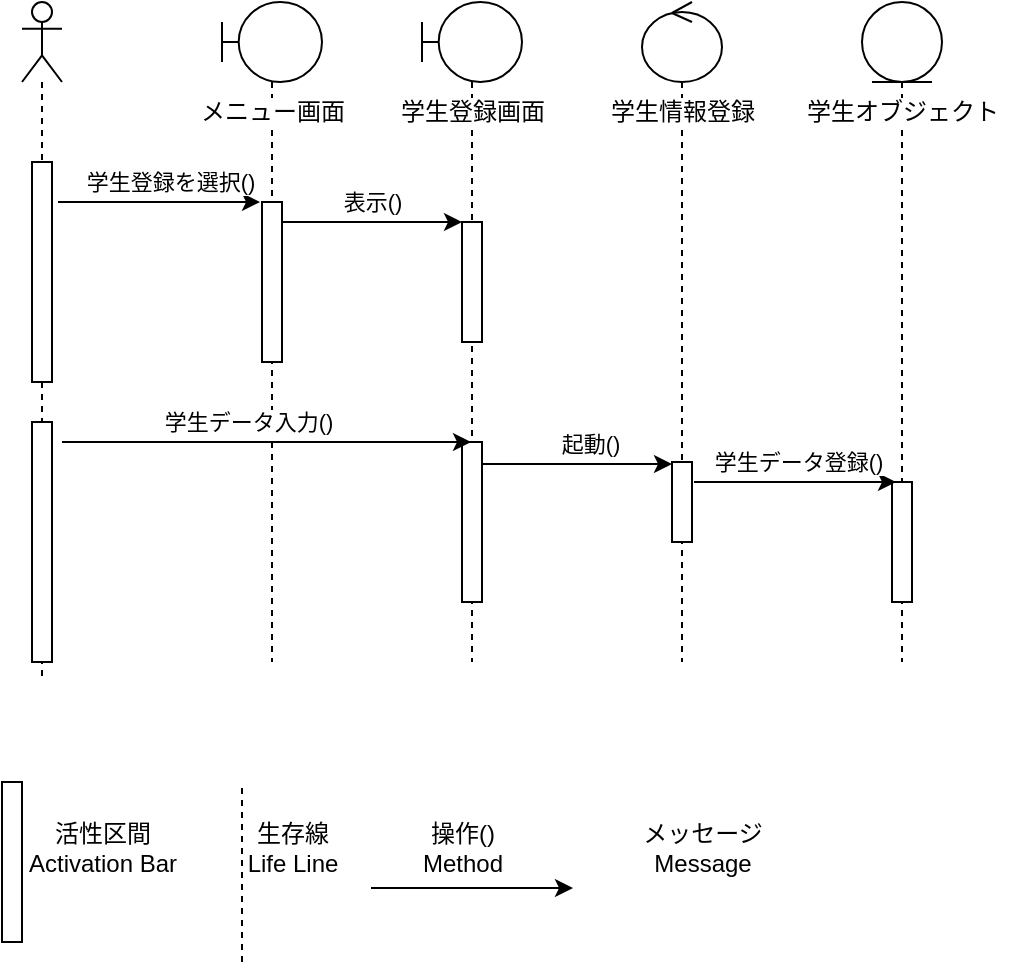 <mxfile version="28.2.1">
  <diagram id="rMnzzqtd4RvcZYJ7AM6o" name="ページ1">
    <mxGraphModel dx="655" dy="376" grid="1" gridSize="10" guides="1" tooltips="1" connect="1" arrows="1" fold="1" page="1" pageScale="1" pageWidth="827" pageHeight="1169" math="0" shadow="0">
      <root>
        <mxCell id="0" />
        <mxCell id="1" parent="0" />
        <mxCell id="MLb29W4eotIlCSqBktrK-17" value="" style="shape=umlLifeline;perimeter=lifelinePerimeter;whiteSpace=wrap;html=1;container=1;dropTarget=0;collapsible=0;recursiveResize=0;outlineConnect=0;portConstraint=eastwest;newEdgeStyle={&quot;curved&quot;:0,&quot;rounded&quot;:0};participant=umlBoundary;align=center;" vertex="1" parent="1">
          <mxGeometry x="160" y="70" width="50" height="330" as="geometry" />
        </mxCell>
        <mxCell id="MLb29W4eotIlCSqBktrK-34" value="" style="html=1;points=[[0,0,0,0,5],[0,1,0,0,-5],[1,0,0,0,5],[1,1,0,0,-5]];perimeter=orthogonalPerimeter;outlineConnect=0;targetShapes=umlLifeline;portConstraint=eastwest;newEdgeStyle={&quot;curved&quot;:0,&quot;rounded&quot;:0};" vertex="1" parent="MLb29W4eotIlCSqBktrK-17">
          <mxGeometry x="20" y="100" width="10" height="80" as="geometry" />
        </mxCell>
        <mxCell id="MLb29W4eotIlCSqBktrK-20" value="" style="html=1;points=[[0,0,0,0,5],[0,1,0,0,-5],[1,0,0,0,5],[1,1,0,0,-5]];perimeter=orthogonalPerimeter;outlineConnect=0;targetShapes=umlLifeline;portConstraint=eastwest;newEdgeStyle={&quot;curved&quot;:0,&quot;rounded&quot;:0};" vertex="1" parent="1">
          <mxGeometry x="50" y="460" width="10" height="80" as="geometry" />
        </mxCell>
        <mxCell id="MLb29W4eotIlCSqBktrK-21" value="活性区間&lt;div&gt;Activation Bar&lt;/div&gt;" style="text;html=1;align=center;verticalAlign=middle;resizable=0;points=[];autosize=1;strokeColor=none;fillColor=none;" vertex="1" parent="1">
          <mxGeometry x="50" y="473" width="100" height="40" as="geometry" />
        </mxCell>
        <mxCell id="MLb29W4eotIlCSqBktrK-22" value="" style="shape=umlLifeline;perimeter=lifelinePerimeter;whiteSpace=wrap;html=1;container=1;dropTarget=0;collapsible=0;recursiveResize=0;outlineConnect=0;portConstraint=eastwest;newEdgeStyle={&quot;curved&quot;:0,&quot;rounded&quot;:0};participant=umlActor;" vertex="1" parent="1">
          <mxGeometry x="60" y="70" width="20" height="340" as="geometry" />
        </mxCell>
        <mxCell id="MLb29W4eotIlCSqBktrK-33" value="" style="html=1;points=[[0,0,0,0,5],[0,1,0,0,-5],[1,0,0,0,5],[1,1,0,0,-5]];perimeter=orthogonalPerimeter;outlineConnect=0;targetShapes=umlLifeline;portConstraint=eastwest;newEdgeStyle={&quot;curved&quot;:0,&quot;rounded&quot;:0};" vertex="1" parent="MLb29W4eotIlCSqBktrK-22">
          <mxGeometry x="5" y="80" width="10" height="110" as="geometry" />
        </mxCell>
        <mxCell id="MLb29W4eotIlCSqBktrK-44" value="" style="html=1;points=[[0,0,0,0,5],[0,1,0,0,-5],[1,0,0,0,5],[1,1,0,0,-5]];perimeter=orthogonalPerimeter;outlineConnect=0;targetShapes=umlLifeline;portConstraint=eastwest;newEdgeStyle={&quot;curved&quot;:0,&quot;rounded&quot;:0};" vertex="1" parent="MLb29W4eotIlCSqBktrK-22">
          <mxGeometry x="5" y="210" width="10" height="120" as="geometry" />
        </mxCell>
        <mxCell id="MLb29W4eotIlCSqBktrK-24" value="" style="endArrow=none;dashed=1;html=1;rounded=0;" edge="1" parent="1">
          <mxGeometry width="50" height="50" relative="1" as="geometry">
            <mxPoint x="170" y="550" as="sourcePoint" />
            <mxPoint x="170" y="460" as="targetPoint" />
          </mxGeometry>
        </mxCell>
        <mxCell id="MLb29W4eotIlCSqBktrK-25" value="生存線&lt;div&gt;Life Line&lt;/div&gt;" style="text;html=1;align=center;verticalAlign=middle;resizable=0;points=[];autosize=1;strokeColor=none;fillColor=none;" vertex="1" parent="1">
          <mxGeometry x="160" y="473" width="70" height="40" as="geometry" />
        </mxCell>
        <mxCell id="MLb29W4eotIlCSqBktrK-26" value="" style="shape=umlLifeline;perimeter=lifelinePerimeter;whiteSpace=wrap;html=1;container=1;dropTarget=0;collapsible=0;recursiveResize=0;outlineConnect=0;portConstraint=eastwest;newEdgeStyle={&quot;curved&quot;:0,&quot;rounded&quot;:0};participant=umlBoundary;align=center;" vertex="1" parent="1">
          <mxGeometry x="260" y="70" width="50" height="330" as="geometry" />
        </mxCell>
        <mxCell id="MLb29W4eotIlCSqBktrK-45" value="" style="html=1;points=[[0,0,0,0,5],[0,1,0,0,-5],[1,0,0,0,5],[1,1,0,0,-5]];perimeter=orthogonalPerimeter;outlineConnect=0;targetShapes=umlLifeline;portConstraint=eastwest;newEdgeStyle={&quot;curved&quot;:0,&quot;rounded&quot;:0};" vertex="1" parent="MLb29W4eotIlCSqBktrK-26">
          <mxGeometry x="20" y="220" width="10" height="80" as="geometry" />
        </mxCell>
        <mxCell id="MLb29W4eotIlCSqBktrK-27" value="" style="shape=umlLifeline;perimeter=lifelinePerimeter;whiteSpace=wrap;html=1;container=1;dropTarget=0;collapsible=0;recursiveResize=0;outlineConnect=0;portConstraint=eastwest;newEdgeStyle={&quot;curved&quot;:0,&quot;rounded&quot;:0};participant=umlControl;" vertex="1" parent="1">
          <mxGeometry x="370" y="70" width="40" height="330" as="geometry" />
        </mxCell>
        <mxCell id="MLb29W4eotIlCSqBktrK-46" value="" style="html=1;points=[[0,0,0,0,5],[0,1,0,0,-5],[1,0,0,0,5],[1,1,0,0,-5]];perimeter=orthogonalPerimeter;outlineConnect=0;targetShapes=umlLifeline;portConstraint=eastwest;newEdgeStyle={&quot;curved&quot;:0,&quot;rounded&quot;:0};" vertex="1" parent="MLb29W4eotIlCSqBktrK-27">
          <mxGeometry x="15" y="230" width="10" height="40" as="geometry" />
        </mxCell>
        <mxCell id="MLb29W4eotIlCSqBktrK-28" value="" style="shape=umlLifeline;perimeter=lifelinePerimeter;whiteSpace=wrap;html=1;container=1;dropTarget=0;collapsible=0;recursiveResize=0;outlineConnect=0;portConstraint=eastwest;newEdgeStyle={&quot;curved&quot;:0,&quot;rounded&quot;:0};participant=umlEntity;" vertex="1" parent="1">
          <mxGeometry x="480" y="70" width="40" height="330" as="geometry" />
        </mxCell>
        <mxCell id="MLb29W4eotIlCSqBktrK-47" value="" style="html=1;points=[[0,0,0,0,5],[0,1,0,0,-5],[1,0,0,0,5],[1,1,0,0,-5]];perimeter=orthogonalPerimeter;outlineConnect=0;targetShapes=umlLifeline;portConstraint=eastwest;newEdgeStyle={&quot;curved&quot;:0,&quot;rounded&quot;:0};" vertex="1" parent="MLb29W4eotIlCSqBktrK-28">
          <mxGeometry x="15" y="240" width="10" height="60" as="geometry" />
        </mxCell>
        <mxCell id="MLb29W4eotIlCSqBktrK-29" value="メニュー画面" style="text;html=1;align=center;verticalAlign=middle;resizable=0;points=[];autosize=1;labelBackgroundColor=default;" vertex="1" parent="1">
          <mxGeometry x="135" y="110" width="100" height="30" as="geometry" />
        </mxCell>
        <mxCell id="MLb29W4eotIlCSqBktrK-30" value="学生情報登録" style="text;html=1;align=center;verticalAlign=middle;resizable=0;points=[];autosize=1;labelBackgroundColor=default;" vertex="1" parent="1">
          <mxGeometry x="340" y="110" width="100" height="30" as="geometry" />
        </mxCell>
        <mxCell id="MLb29W4eotIlCSqBktrK-31" value="学生オブジェクト" style="text;html=1;align=center;verticalAlign=middle;resizable=0;points=[];autosize=1;labelBackgroundColor=default;" vertex="1" parent="1">
          <mxGeometry x="440" y="110" width="120" height="30" as="geometry" />
        </mxCell>
        <mxCell id="MLb29W4eotIlCSqBktrK-32" value="学生登録画面" style="text;html=1;align=center;verticalAlign=middle;resizable=0;points=[];autosize=1;labelBackgroundColor=default;" vertex="1" parent="1">
          <mxGeometry x="235" y="110" width="100" height="30" as="geometry" />
        </mxCell>
        <mxCell id="MLb29W4eotIlCSqBktrK-35" value="" style="endArrow=classic;html=1;rounded=0;" edge="1" parent="1">
          <mxGeometry width="50" height="50" relative="1" as="geometry">
            <mxPoint x="78" y="170" as="sourcePoint" />
            <mxPoint x="179" y="170" as="targetPoint" />
          </mxGeometry>
        </mxCell>
        <mxCell id="MLb29W4eotIlCSqBktrK-36" value="学生登録を選択()" style="edgeLabel;html=1;align=center;verticalAlign=middle;resizable=0;points=[];" vertex="1" connectable="0" parent="MLb29W4eotIlCSqBktrK-35">
          <mxGeometry x="-0.293" y="-1" relative="1" as="geometry">
            <mxPoint x="20" y="-11" as="offset" />
          </mxGeometry>
        </mxCell>
        <mxCell id="MLb29W4eotIlCSqBktrK-37" value="操作()&lt;div&gt;Method&lt;/div&gt;" style="text;html=1;align=center;verticalAlign=middle;resizable=0;points=[];autosize=1;strokeColor=none;fillColor=none;" vertex="1" parent="1">
          <mxGeometry x="250" y="473" width="60" height="40" as="geometry" />
        </mxCell>
        <mxCell id="MLb29W4eotIlCSqBktrK-38" value="" style="endArrow=classic;html=1;rounded=0;" edge="1" parent="1">
          <mxGeometry width="50" height="50" relative="1" as="geometry">
            <mxPoint x="234.5" y="513" as="sourcePoint" />
            <mxPoint x="335.5" y="513" as="targetPoint" />
          </mxGeometry>
        </mxCell>
        <mxCell id="MLb29W4eotIlCSqBktrK-40" value="&lt;div&gt;メッセージ&lt;/div&gt;Message" style="text;html=1;align=center;verticalAlign=middle;resizable=0;points=[];autosize=1;strokeColor=none;fillColor=none;" vertex="1" parent="1">
          <mxGeometry x="360" y="473" width="80" height="40" as="geometry" />
        </mxCell>
        <mxCell id="MLb29W4eotIlCSqBktrK-41" value="" style="html=1;points=[[0,0,0,0,5],[0,1,0,0,-5],[1,0,0,0,5],[1,1,0,0,-5]];perimeter=orthogonalPerimeter;outlineConnect=0;targetShapes=umlLifeline;portConstraint=eastwest;newEdgeStyle={&quot;curved&quot;:0,&quot;rounded&quot;:0};" vertex="1" parent="1">
          <mxGeometry x="280" y="180" width="10" height="60" as="geometry" />
        </mxCell>
        <mxCell id="MLb29W4eotIlCSqBktrK-42" value="" style="endArrow=classic;html=1;rounded=0;" edge="1" parent="1">
          <mxGeometry width="50" height="50" relative="1" as="geometry">
            <mxPoint x="190" y="180" as="sourcePoint" />
            <mxPoint x="280" y="180" as="targetPoint" />
          </mxGeometry>
        </mxCell>
        <mxCell id="MLb29W4eotIlCSqBktrK-43" value="表示()" style="edgeLabel;html=1;align=center;verticalAlign=middle;resizable=0;points=[];" vertex="1" connectable="0" parent="MLb29W4eotIlCSqBktrK-42">
          <mxGeometry x="-0.293" y="-1" relative="1" as="geometry">
            <mxPoint x="13" y="-11" as="offset" />
          </mxGeometry>
        </mxCell>
        <mxCell id="MLb29W4eotIlCSqBktrK-48" value="" style="endArrow=classic;html=1;rounded=0;" edge="1" parent="1" target="MLb29W4eotIlCSqBktrK-26">
          <mxGeometry width="50" height="50" relative="1" as="geometry">
            <mxPoint x="80" y="290" as="sourcePoint" />
            <mxPoint x="171" y="290" as="targetPoint" />
          </mxGeometry>
        </mxCell>
        <mxCell id="MLb29W4eotIlCSqBktrK-49" value="学生データ入力()" style="edgeLabel;html=1;align=center;verticalAlign=middle;resizable=0;points=[];" vertex="1" connectable="0" parent="MLb29W4eotIlCSqBktrK-48">
          <mxGeometry x="-0.293" y="-1" relative="1" as="geometry">
            <mxPoint x="20" y="-11" as="offset" />
          </mxGeometry>
        </mxCell>
        <mxCell id="MLb29W4eotIlCSqBktrK-50" value="" style="endArrow=classic;html=1;rounded=0;" edge="1" parent="1">
          <mxGeometry width="50" height="50" relative="1" as="geometry">
            <mxPoint x="290" y="301" as="sourcePoint" />
            <mxPoint x="385" y="301" as="targetPoint" />
          </mxGeometry>
        </mxCell>
        <mxCell id="MLb29W4eotIlCSqBktrK-51" value="起動()" style="edgeLabel;html=1;align=center;verticalAlign=middle;resizable=0;points=[];" vertex="1" connectable="0" parent="MLb29W4eotIlCSqBktrK-50">
          <mxGeometry x="-0.293" y="-1" relative="1" as="geometry">
            <mxPoint x="20" y="-11" as="offset" />
          </mxGeometry>
        </mxCell>
        <mxCell id="MLb29W4eotIlCSqBktrK-52" value="" style="endArrow=classic;html=1;rounded=0;" edge="1" parent="1">
          <mxGeometry width="50" height="50" relative="1" as="geometry">
            <mxPoint x="396" y="310" as="sourcePoint" />
            <mxPoint x="497" y="310" as="targetPoint" />
          </mxGeometry>
        </mxCell>
        <mxCell id="MLb29W4eotIlCSqBktrK-53" value="学生データ登録()" style="edgeLabel;html=1;align=center;verticalAlign=middle;resizable=0;points=[];" vertex="1" connectable="0" parent="MLb29W4eotIlCSqBktrK-52">
          <mxGeometry x="-0.293" y="-1" relative="1" as="geometry">
            <mxPoint x="16" y="-11" as="offset" />
          </mxGeometry>
        </mxCell>
      </root>
    </mxGraphModel>
  </diagram>
</mxfile>
